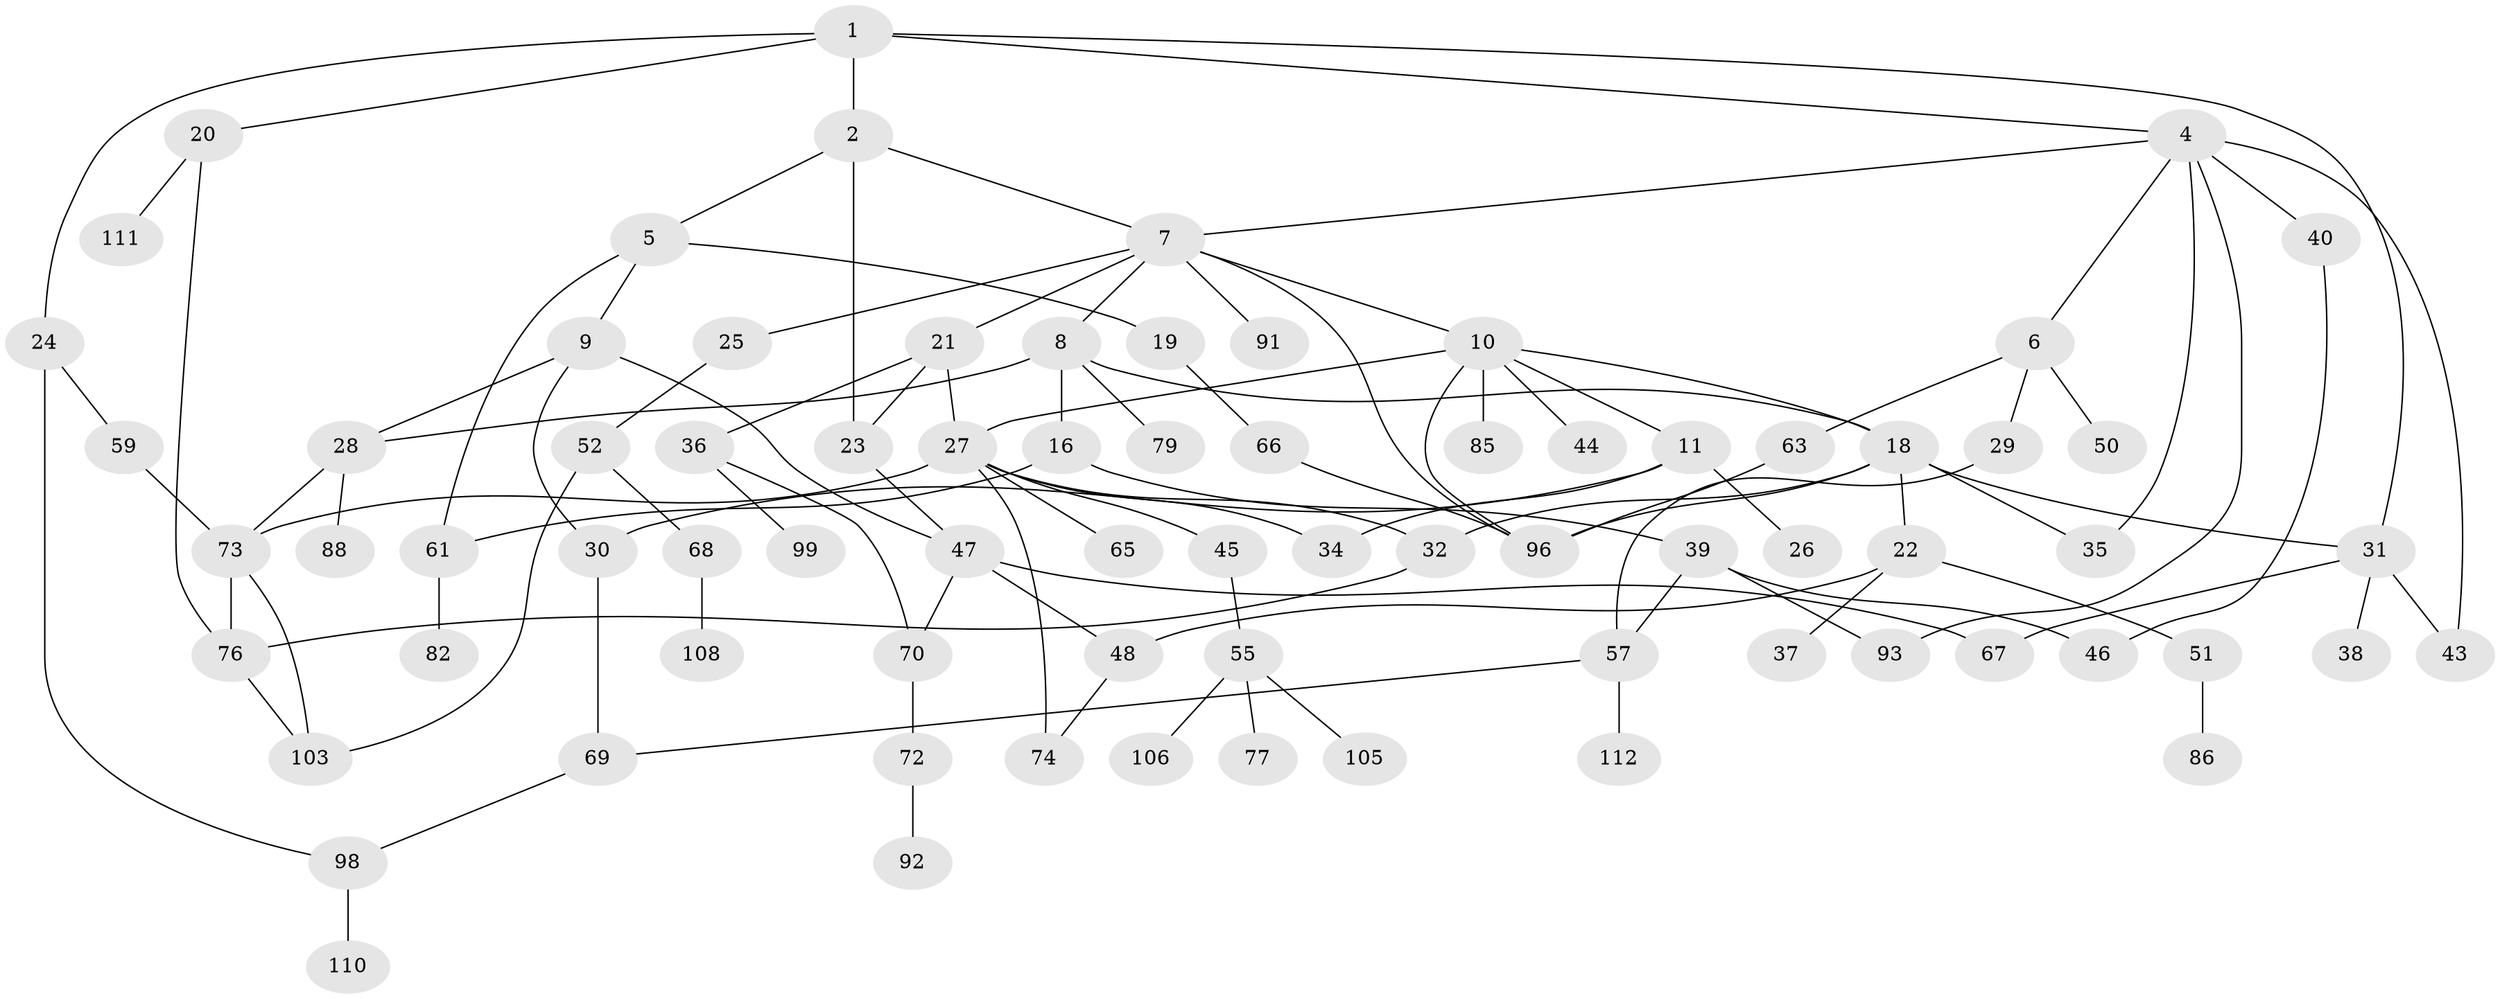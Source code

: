 // Generated by graph-tools (version 1.1) at 2025/23/03/03/25 07:23:30]
// undirected, 76 vertices, 107 edges
graph export_dot {
graph [start="1"]
  node [color=gray90,style=filled];
  1 [super="+14"];
  2 [super="+3"];
  4 [super="+104"];
  5 [super="+62"];
  6 [super="+107"];
  7 [super="+71"];
  8 [super="+13"];
  9 [super="+15"];
  10 [super="+12"];
  11 [super="+17"];
  16 [super="+33"];
  18 [super="+41"];
  19 [super="+78"];
  20;
  21;
  22;
  23 [super="+89"];
  24 [super="+64"];
  25;
  26;
  27 [super="+60"];
  28 [super="+56"];
  29;
  30 [super="+42"];
  31 [super="+54"];
  32;
  34;
  35;
  36 [super="+113"];
  37;
  38;
  39 [super="+49"];
  40;
  43 [super="+100"];
  44;
  45;
  46 [super="+97"];
  47 [super="+53"];
  48 [super="+75"];
  50 [super="+102"];
  51 [super="+87"];
  52 [super="+83"];
  55 [super="+101"];
  57 [super="+58"];
  59;
  61 [super="+80"];
  63;
  65 [super="+84"];
  66;
  67;
  68;
  69 [super="+95"];
  70;
  72 [super="+90"];
  73 [super="+81"];
  74;
  76 [super="+94"];
  77 [super="+109"];
  79;
  82;
  85;
  86;
  88;
  91;
  92;
  93;
  96 [super="+114"];
  98;
  99;
  103;
  105;
  106;
  108;
  110;
  111;
  112;
  1 -- 2;
  1 -- 4;
  1 -- 24;
  1 -- 20;
  1 -- 31;
  2 -- 23;
  2 -- 5;
  2 -- 7;
  4 -- 6;
  4 -- 7;
  4 -- 40;
  4 -- 93;
  4 -- 35;
  4 -- 43;
  5 -- 9;
  5 -- 19;
  5 -- 61;
  6 -- 29;
  6 -- 50;
  6 -- 63;
  7 -- 8;
  7 -- 10;
  7 -- 21;
  7 -- 25;
  7 -- 91;
  7 -- 96;
  8 -- 16;
  8 -- 79;
  8 -- 18;
  8 -- 28;
  9 -- 28;
  9 -- 30;
  9 -- 47;
  10 -- 11;
  10 -- 18;
  10 -- 44;
  10 -- 96;
  10 -- 85;
  10 -- 27;
  11 -- 26;
  11 -- 34;
  11 -- 30;
  16 -- 61;
  16 -- 39;
  18 -- 22;
  18 -- 31;
  18 -- 32;
  18 -- 35;
  18 -- 96;
  19 -- 66;
  20 -- 111;
  20 -- 76;
  21 -- 27;
  21 -- 36;
  21 -- 23;
  22 -- 37;
  22 -- 51;
  22 -- 48;
  23 -- 47;
  24 -- 59;
  24 -- 98;
  25 -- 52;
  27 -- 45;
  27 -- 74;
  27 -- 32;
  27 -- 65;
  27 -- 34;
  27 -- 73;
  28 -- 73;
  28 -- 88;
  29 -- 57;
  30 -- 69;
  31 -- 38;
  31 -- 43;
  31 -- 67;
  32 -- 76;
  36 -- 99;
  36 -- 70;
  39 -- 93;
  39 -- 46;
  39 -- 57;
  40 -- 46;
  45 -- 55;
  47 -- 48;
  47 -- 70;
  47 -- 67;
  48 -- 74;
  51 -- 86;
  52 -- 68;
  52 -- 103;
  55 -- 77;
  55 -- 105;
  55 -- 106;
  57 -- 112;
  57 -- 69;
  59 -- 73;
  61 -- 82;
  63 -- 96;
  66 -- 96;
  68 -- 108;
  69 -- 98;
  70 -- 72;
  72 -- 92;
  73 -- 76;
  73 -- 103;
  76 -- 103;
  98 -- 110;
}

